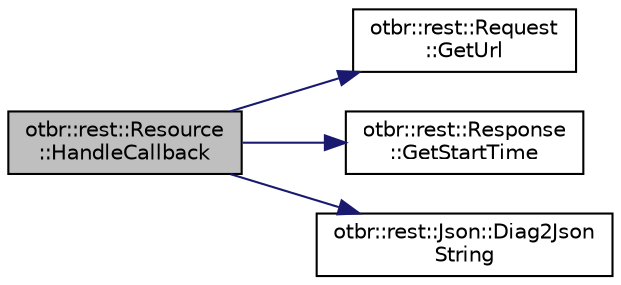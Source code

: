 digraph "otbr::rest::Resource::HandleCallback"
{
  edge [fontname="Helvetica",fontsize="10",labelfontname="Helvetica",labelfontsize="10"];
  node [fontname="Helvetica",fontsize="10",shape=record];
  rankdir="LR";
  Node21 [label="otbr::rest::Resource\l::HandleCallback",height=0.2,width=0.4,color="black", fillcolor="grey75", style="filled", fontcolor="black"];
  Node21 -> Node22 [color="midnightblue",fontsize="10",style="solid",fontname="Helvetica"];
  Node22 [label="otbr::rest::Request\l::GetUrl",height=0.2,width=0.4,color="black", fillcolor="white", style="filled",URL="$da/df0/classotbr_1_1rest_1_1Request.html#a11f6c0ebf75e354af095885b9b604198",tooltip="This method returns the url for this request. "];
  Node21 -> Node23 [color="midnightblue",fontsize="10",style="solid",fontname="Helvetica"];
  Node23 [label="otbr::rest::Response\l::GetStartTime",height=0.2,width=0.4,color="black", fillcolor="white", style="filled",URL="$d2/db0/classotbr_1_1rest_1_1Response.html#ab8a89fbffc91477d2b6a92f656060bf6",tooltip="This method returns a timestamp of start time. "];
  Node21 -> Node24 [color="midnightblue",fontsize="10",style="solid",fontname="Helvetica"];
  Node24 [label="otbr::rest::Json::Diag2Json\lString",height=0.2,width=0.4,color="black", fillcolor="white", style="filled",URL="$d0/d6c/namespaceotbr_1_1rest_1_1Json.html#a1d5fb81fc1a65c3d90406d6e1e9c5f35",tooltip="This method formats a vector including serveral Diagnostic object to a Json array and serialize it to..."];
}

